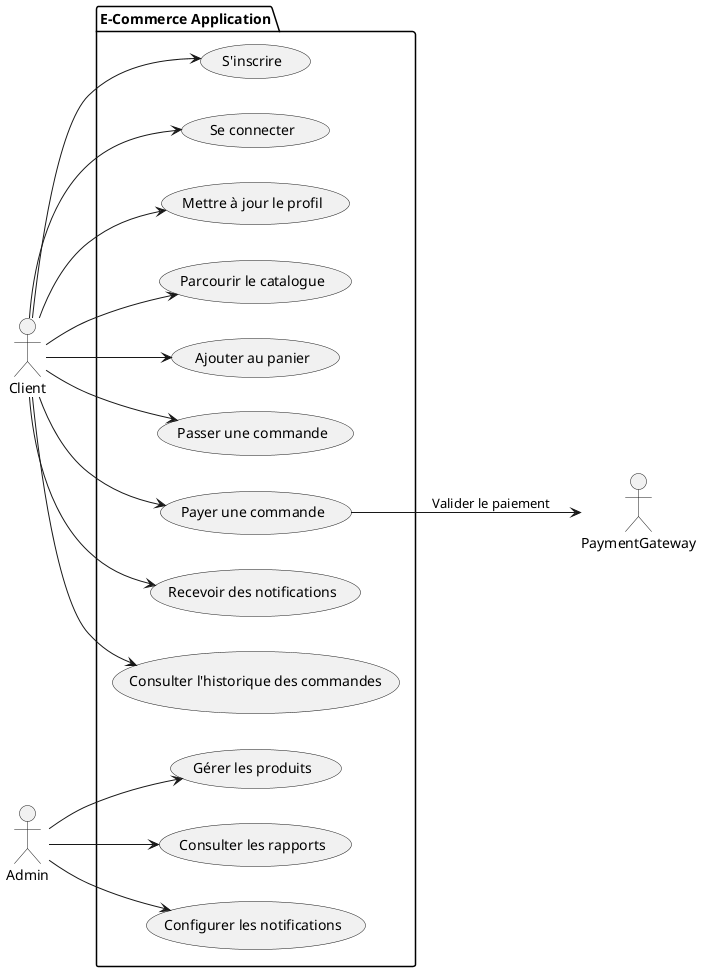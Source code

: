 @startuml
left to right direction
actor Client as c
actor Admin as a
actor PaymentGateway as pg

package "E-Commerce Application" {
  usecase "S'inscrire" as UC_Register
  usecase "Se connecter" as UC_Login
  usecase "Mettre à jour le profil" as UC_UpdateProfile
  usecase "Parcourir le catalogue" as UC_BrowseProducts
  usecase "Ajouter au panier" as UC_AddToCart
  usecase "Passer une commande" as UC_PlaceOrder
  usecase "Payer une commande" as UC_MakePayment
  usecase "Recevoir des notifications" as UC_ReceiveNotifications
  usecase "Consulter l'historique des commandes" as UC_ViewOrderHistory

  usecase "Gérer les produits" as UC_ManageProducts
  usecase "Consulter les rapports" as UC_ViewReports
  usecase "Configurer les notifications" as UC_ConfigureNotifications

  c --> UC_Register
  c --> UC_Login
  c --> UC_UpdateProfile
  c --> UC_BrowseProducts
  c --> UC_AddToCart
  c --> UC_PlaceOrder
  c --> UC_ViewOrderHistory
  c --> UC_ReceiveNotifications
  c --> UC_MakePayment

  a --> UC_ManageProducts
  a --> UC_ViewReports
  a --> UC_ConfigureNotifications

  UC_MakePayment --> pg : "Valider le paiement"
}
@enduml

1. Les Acteurs
Client : Un utilisateur standard qui interagit avec l'application pour effectuer des actions comme s'inscrire, commander, payer, etc.
Admin : Un administrateur de l'application qui gère les produits, consulte les rapports, et configure les notifications.
PaymentGateway : Un service externe utilisé pour valider les paiements.
2. Cas d'utilisation principaux
Pour le Client :
S'inscrire / Se connecter / Mettre à jour le profil : Actions nécessaires pour accéder et maintenir un compte utilisateur.
Parcourir le catalogue : Consulter la liste des produits disponibles.
Ajouter au panier et Passer une commande : Gérer les articles et finaliser un achat.
Payer une commande : Gérer les paiements via le service de paiement externe.
Consulter l'historique des commandes et Recevoir des notifications : Suivi des commandes et alertes personnalisées.
Pour l'Admin :
Gérer les produits : Ajouter, mettre à jour ou supprimer des produits dans le catalogue.
Consulter les rapports : Obtenir des statistiques sur les ventes ou les commandes.
Configurer les notifications : Définir les règles et formats des messages pour les clients.
3. Relations
Les lignes montrent les interactions directes entre les acteurs et les cas d'utilisation.
La relation entre "Payer une commande" et le PaymentGateway illustre l'utilisation d'un service externe pour traiter les paiements.